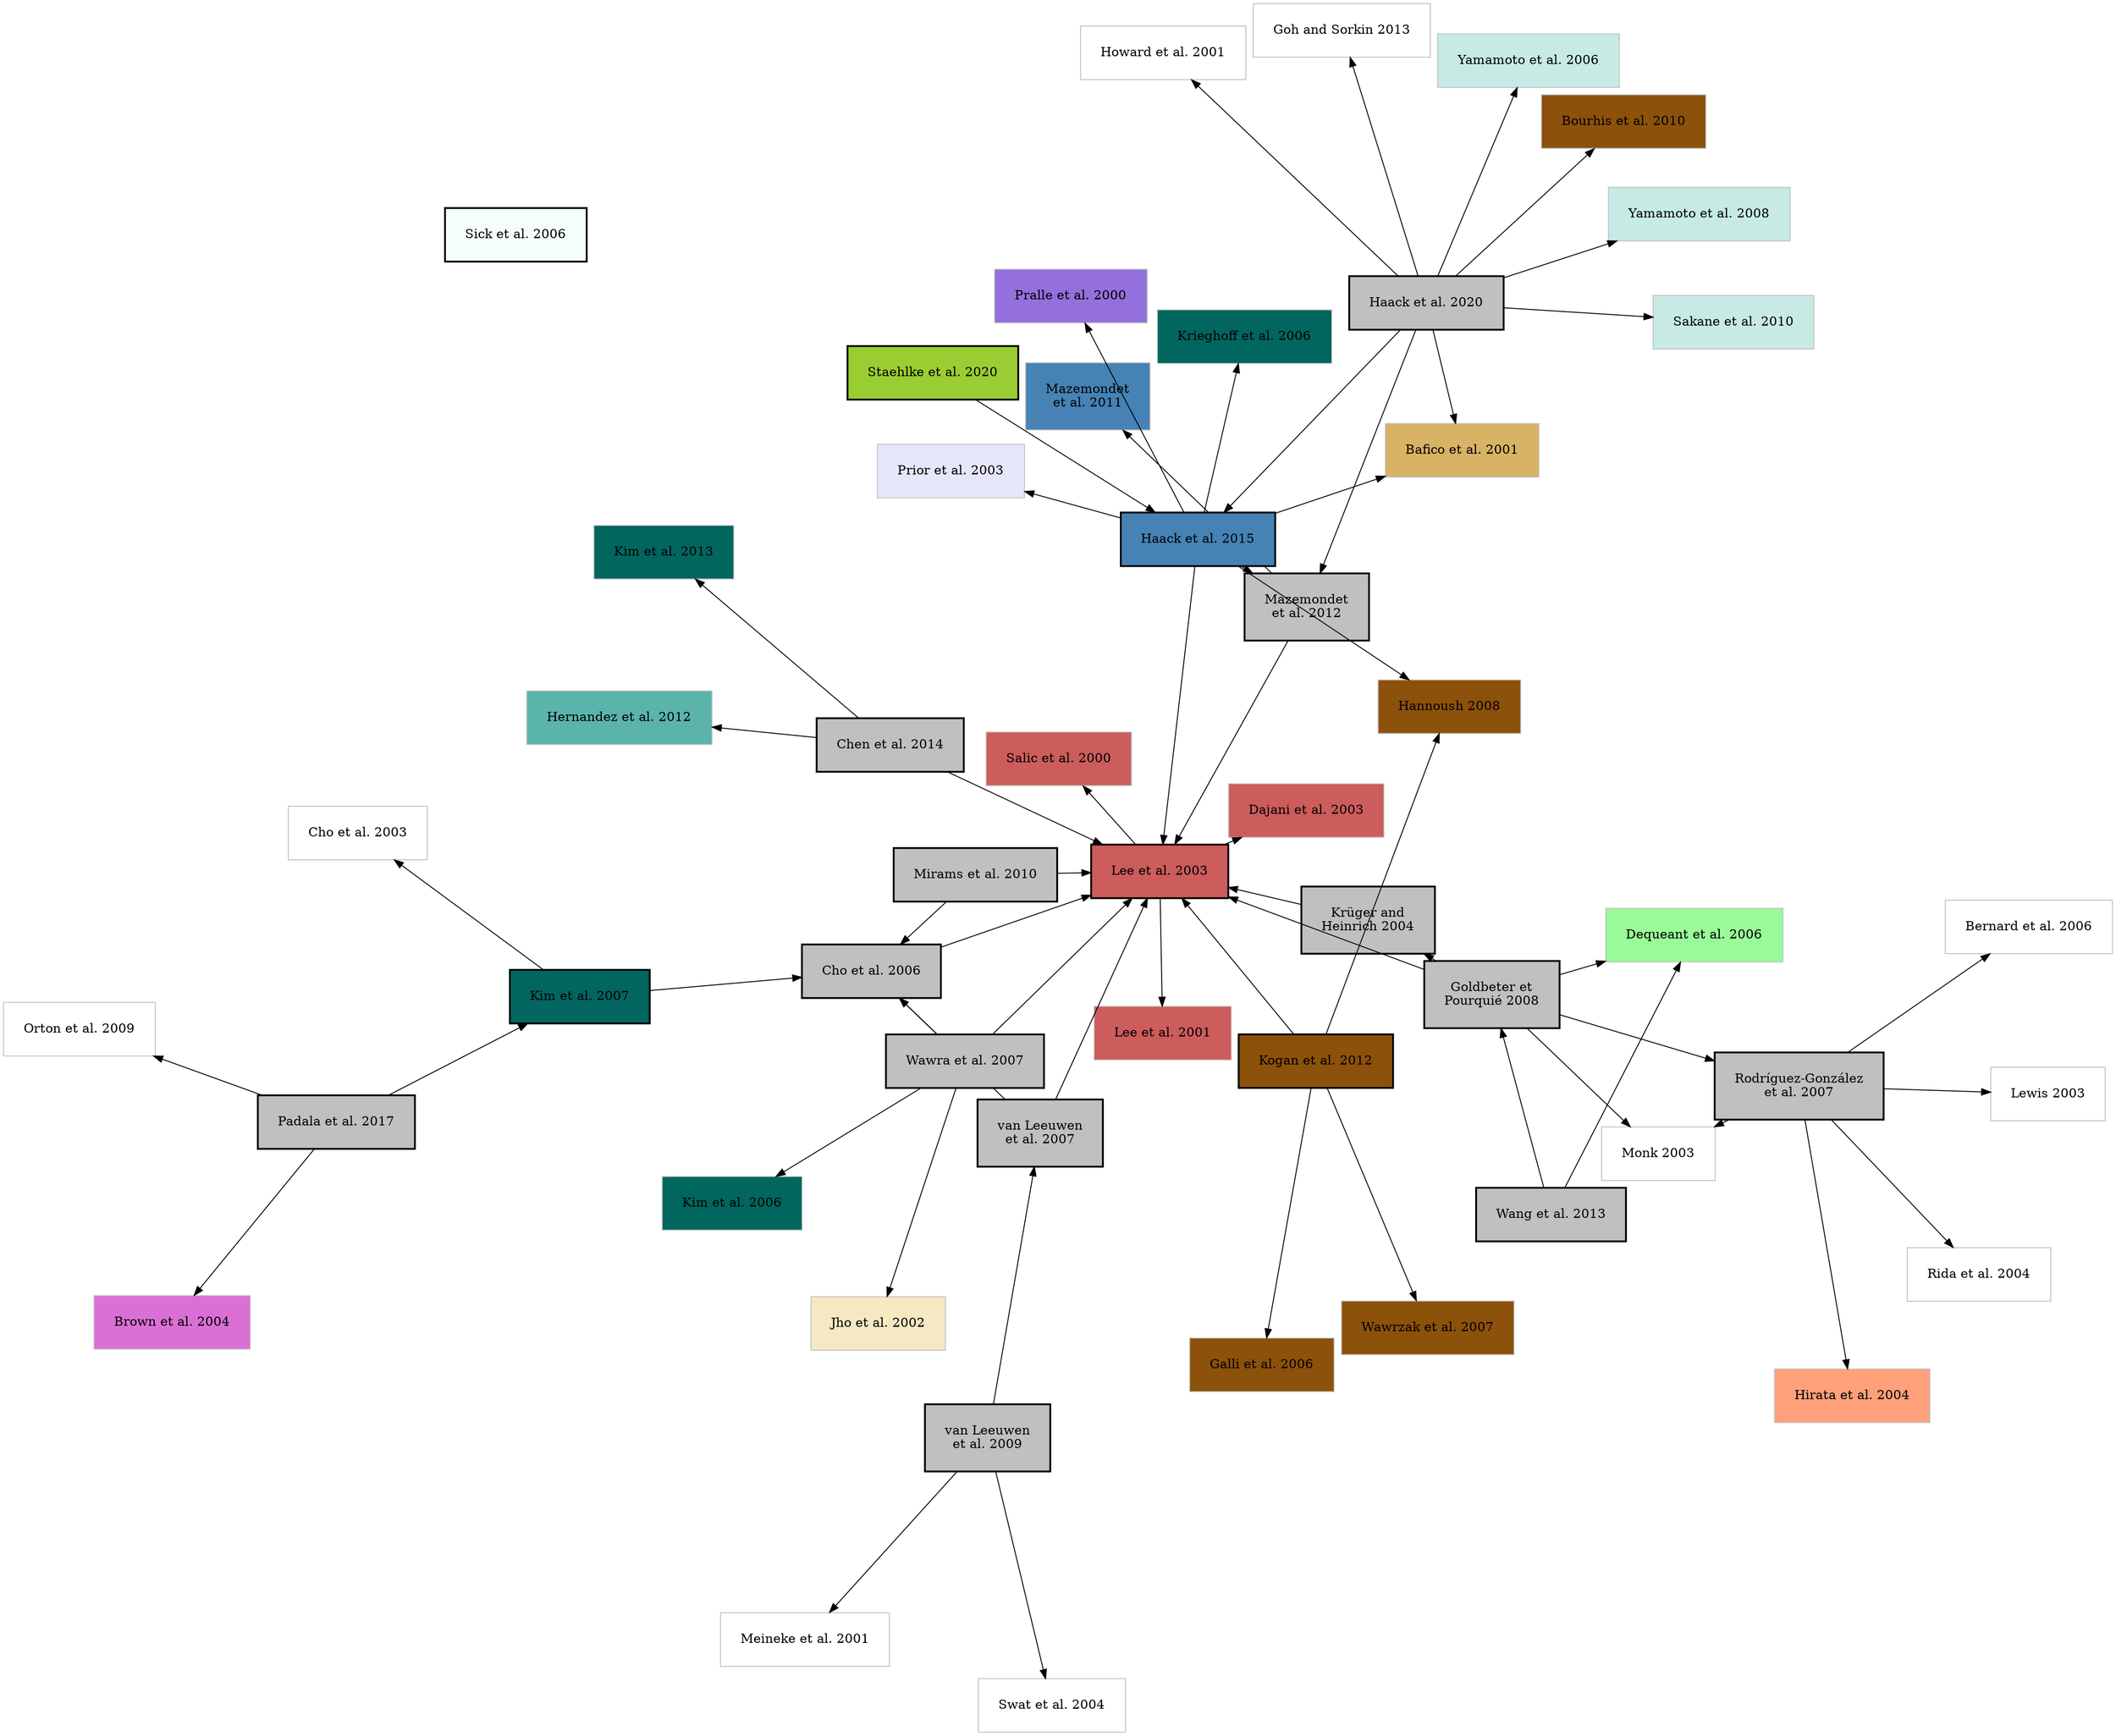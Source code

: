strict digraph {

  graph [layout = neato, overlap = false]
 
  node [shape = box, style = filled, margin = 0.3]
  
  # Color | Cell line: Studies (with >>Wnt sim. study<<)
  # IndianRed | Egg extract: >>Lee et al. 2003<<, Lee et al. 2001, Salic et al. 2000, Dajani et al. 2003
  # LightSalmon | Embryo: Hirata et al. 2004
  # "#8c510a" | Fibroblasts L cells: >>Kogan et al. 2012<<, Galli et al. 2006, Hannoush 2008, Wawrzak et al. 2007, Bourhis et al. 2010
  # "#d8b365" | Fibroblasts NIH/3T3 cells: Bafico et al. 2001
  # "#f6e8c3" | Mammary gland (C57MG) cells: Jho et al. 2002
  # YellowGreen | Osteoblast-like cells (MG-63): >>Staehlke et al. 2020<<
  # PaleGreen | Presomitic mesoderm (PSM) cells: Dequeant et al. 2006
  # MintCream | Skin: >>Sick et al. 2006<<
  # "#c7eae5" | Cervical cancer epithelial (HeLa S3) cells: Sakane et al. 2010, Yamamoto et al. 2006, Yamamoto et al. 2008
  # "#5ab4ac" | Colon carcinoma RKO cells: Hernandez et al. 2012
  # "#01665e" | Embryonic kidney epithelial (HEK 293) cells: >>Kim et al. 2007<<, Kim et al. 2013, Krieghoff et al. 2006, Kim et al. 2006
  # SteelBlue | Neural progenitor (ReNcell VM) cells: >>Haack et al. 2015<<, Mazemondet et al. 2011
  # Lavender | Baby hamster kidney (BHK) cells: Prior et al. 2003
  # MediumPurple | Epithelial kidney cells (PtK2): Pralle et al. 2000
  # Orchid | Pheochromocytoma cells: Brown et al. 2004
  # White | Not applicable (text book data) or simulation study without own wet-lab data


  ######## Wnt simulation studies
  node [fillcolor = IndianRed, penwidth=2, color = black]
  "Lee et al. 2003"
  
  node [fillcolor = grey]
  "Krüger and\nHeinrich 2004"
  
  node [fillcolor = grey]
  "Cho et al. 2006"
  
  node [fillcolor = MintCream]
  "Sick et al. 2006"
  
  node [fillcolor = "#01665e"]
  "Kim et al. 2007"
  
  node [fillcolor = grey]
  "Rodríguez-González\net al. 2007"
  
  node [fillcolor = grey]
  "van Leeuwen\net al. 2007"
  
  node [fillcolor = grey]
  "Wawra et al. 2007"
  
  node [fillcolor = grey]
  "Goldbeter et\nPourquié 2008"
  
  node [fillcolor = grey]
  "van Leeuwen\net al. 2009"
  
  node [fillcolor = grey]
  "Mirams et al. 2010"
  
  node [fillcolor = "#8c510a"]
  "Kogan et al. 2012"
  
  node [fillcolor = grey]
  "Mazemondet\net al. 2012"
  
  node [fillcolor = grey]
  "Wang et al. 2013"
  
  node [fillcolor = grey]
  "Chen et al. 2014"
  
  node [fillcolor = SteelBlue]
  "Haack et al. 2015"
  
  node [fillcolor = grey]
  "Padala et al. 2017"
  
  node [fillcolor = grey]
  "Haack et al. 2020"
  
  node [fillcolor = YellowGreen]
  "Staehlke et al. 2020"
  
  ######## Further studies
  node [fillcolor = "#d8b365", penwidth=1,  color = grey]
  "Bafico et al. 2001"
  
  node [fillcolor = white]
  "Bernard et al. 2006"
  
  node [fillcolor = "#8c510a"]
  "Bourhis et al. 2010"
  
  node [fillcolor = Orchid]
  "Brown et al. 2004"
  
  node [fillcolor = white]
  "Cho et al. 2003"
  
  node [fillcolor = IndianRed]
  "Dajani et al. 2003"
  
  node [fillcolor = PaleGreen]
  "Dequeant et al. 2006"
  
  node [fillcolor = "#8c510a"]
  "Galli et al. 2006"
  
  node [fillcolor = white]
  "Goh and Sorkin 2013"
  
  node [fillcolor = "#8c510a"]
  "Hannoush 2008"
  
  node [fillcolor = "#5ab4ac"]
  "Hernandez et al. 2012"
  
  node [fillcolor = LightSalmon]
  "Hirata et al. 2004"
  
  node [fillcolor = white]
  "Howard et al. 2001"
  
  node [fillcolor = "#f6e8c3"]
  "Jho et al. 2002"
  
  node [fillcolor = "#01665e"]
  "Kim et al. 2006"
  
  node [fillcolor = "#01665e"]
  "Kim et al. 2013"
  
  node [fillcolor = "#01665e"]
  "Krieghoff et al. 2006"
  
  node [fillcolor = IndianRed]
  "Lee et al. 2001"
  
  node [fillcolor = white]
  "Lewis 2003"
  
  node [fillcolor = SteelBlue]
  "Mazemondet\net al. 2011"
  
  node [fillcolor = white]
  "Meineke et al. 2001"
  
  node [fillcolor = white]
  "Monk 2003"
  
  node [fillcolor = white]
  "Orton et al. 2009"
  
  node [fillcolor = MediumPurple]
  "Pralle et al. 2000"
  
  node [fillcolor = Lavender]
  "Prior et al. 2003"
  
  node [fillcolor = white]
  "Rida et al. 2004"
  
  node [fillcolor = "#c7eae5"]
  "Sakane et al. 2010"
  
  node [fillcolor = IndianRed]
  "Salic et al. 2000"
  
  node [fillcolor = white]
  "Swat et al. 2004"
  
  node [fillcolor = "#8c510a"]
  "Wawrzak et al. 2007"
  
  node [fillcolor = "#c7eae5"]
  "Yamamoto et al. 2006"
  
  node [fillcolor = "#c7eae5"]
  "Yamamoto et al. 2008"
  


edge [color = black]
"Lee et al. 2003" -> {"Lee et al. 2001" "Salic et al. 2000" "Dajani et al. 2003"}
"Krüger and\nHeinrich 2004" -> {"Lee et al. 2003"}
"Cho et al. 2006" -> {"Lee et al. 2003"}
"Sick et al. 2006" -> {}
"Kim et al. 2007" -> {"Cho et al. 2003" "Cho et al. 2006"}
"Rodríguez-González\net al. 2007" -> {"Bernard et al. 2006" "Hirata et al. 2004" "Lewis 2003" "Monk 2003" "Rida et al. 2004"}
"van Leeuwen\net al. 2007" -> {"Cho et al. 2006" "Lee et al. 2003"}
"Wawra et al. 2007" -> {"Cho et al. 2006" "Jho et al. 2002" "Kim et al. 2006" "Lee et al. 2003"}
"Goldbeter et\nPourquié 2008" -> {"Dequeant et al. 2006" "Krüger and\nHeinrich 2004" "Lee et al. 2003" "Monk 2003" "Rodríguez-González\net al. 2007"}
"van Leeuwen\net al. 2009" -> {"van Leeuwen\net al. 2007" "Meineke et al. 2001" "Swat et al. 2004"}
"Mirams et al. 2010" -> {"Cho et al. 2006" "Lee et al. 2003"}
"Kogan et al. 2012" -> {"Galli et al. 2006" "Hannoush 2008" "Lee et al. 2003" "Wawrzak et al. 2007"}
"Mazemondet\net al. 2012" -> {"Lee et al. 2003" "Mazemondet\net al. 2011"}
"Wang et al. 2013" -> {"Dequeant et al. 2006" "Goldbeter et\nPourquié 2008"}
"Chen et al. 2014" -> {"Lee et al. 2003" "Hernandez et al. 2012" "Kim et al. 2013"}
"Haack et al. 2015" -> {"Bafico et al. 2001" "Krieghoff et al. 2006" "Hannoush 2008" "Lee et al. 2003" "Mazemondet\net al. 2012" "Pralle et al. 2000" "Prior et al. 2003"}
"Padala et al. 2017" -> {"Brown et al. 2004" "Kim et al. 2007" "Orton et al. 2009"}
"Haack et al. 2020" -> {"Bafico et al. 2001" "Bourhis et al. 2010" "Goh and Sorkin 2013" "Haack et al. 2015" "Howard et al. 2001" "Mazemondet\net al. 2012" "Sakane et al. 2010" "Yamamoto et al. 2006" "Yamamoto et al. 2008"}
"Staehlke et al. 2020" -> {"Haack et al. 2015"}

}